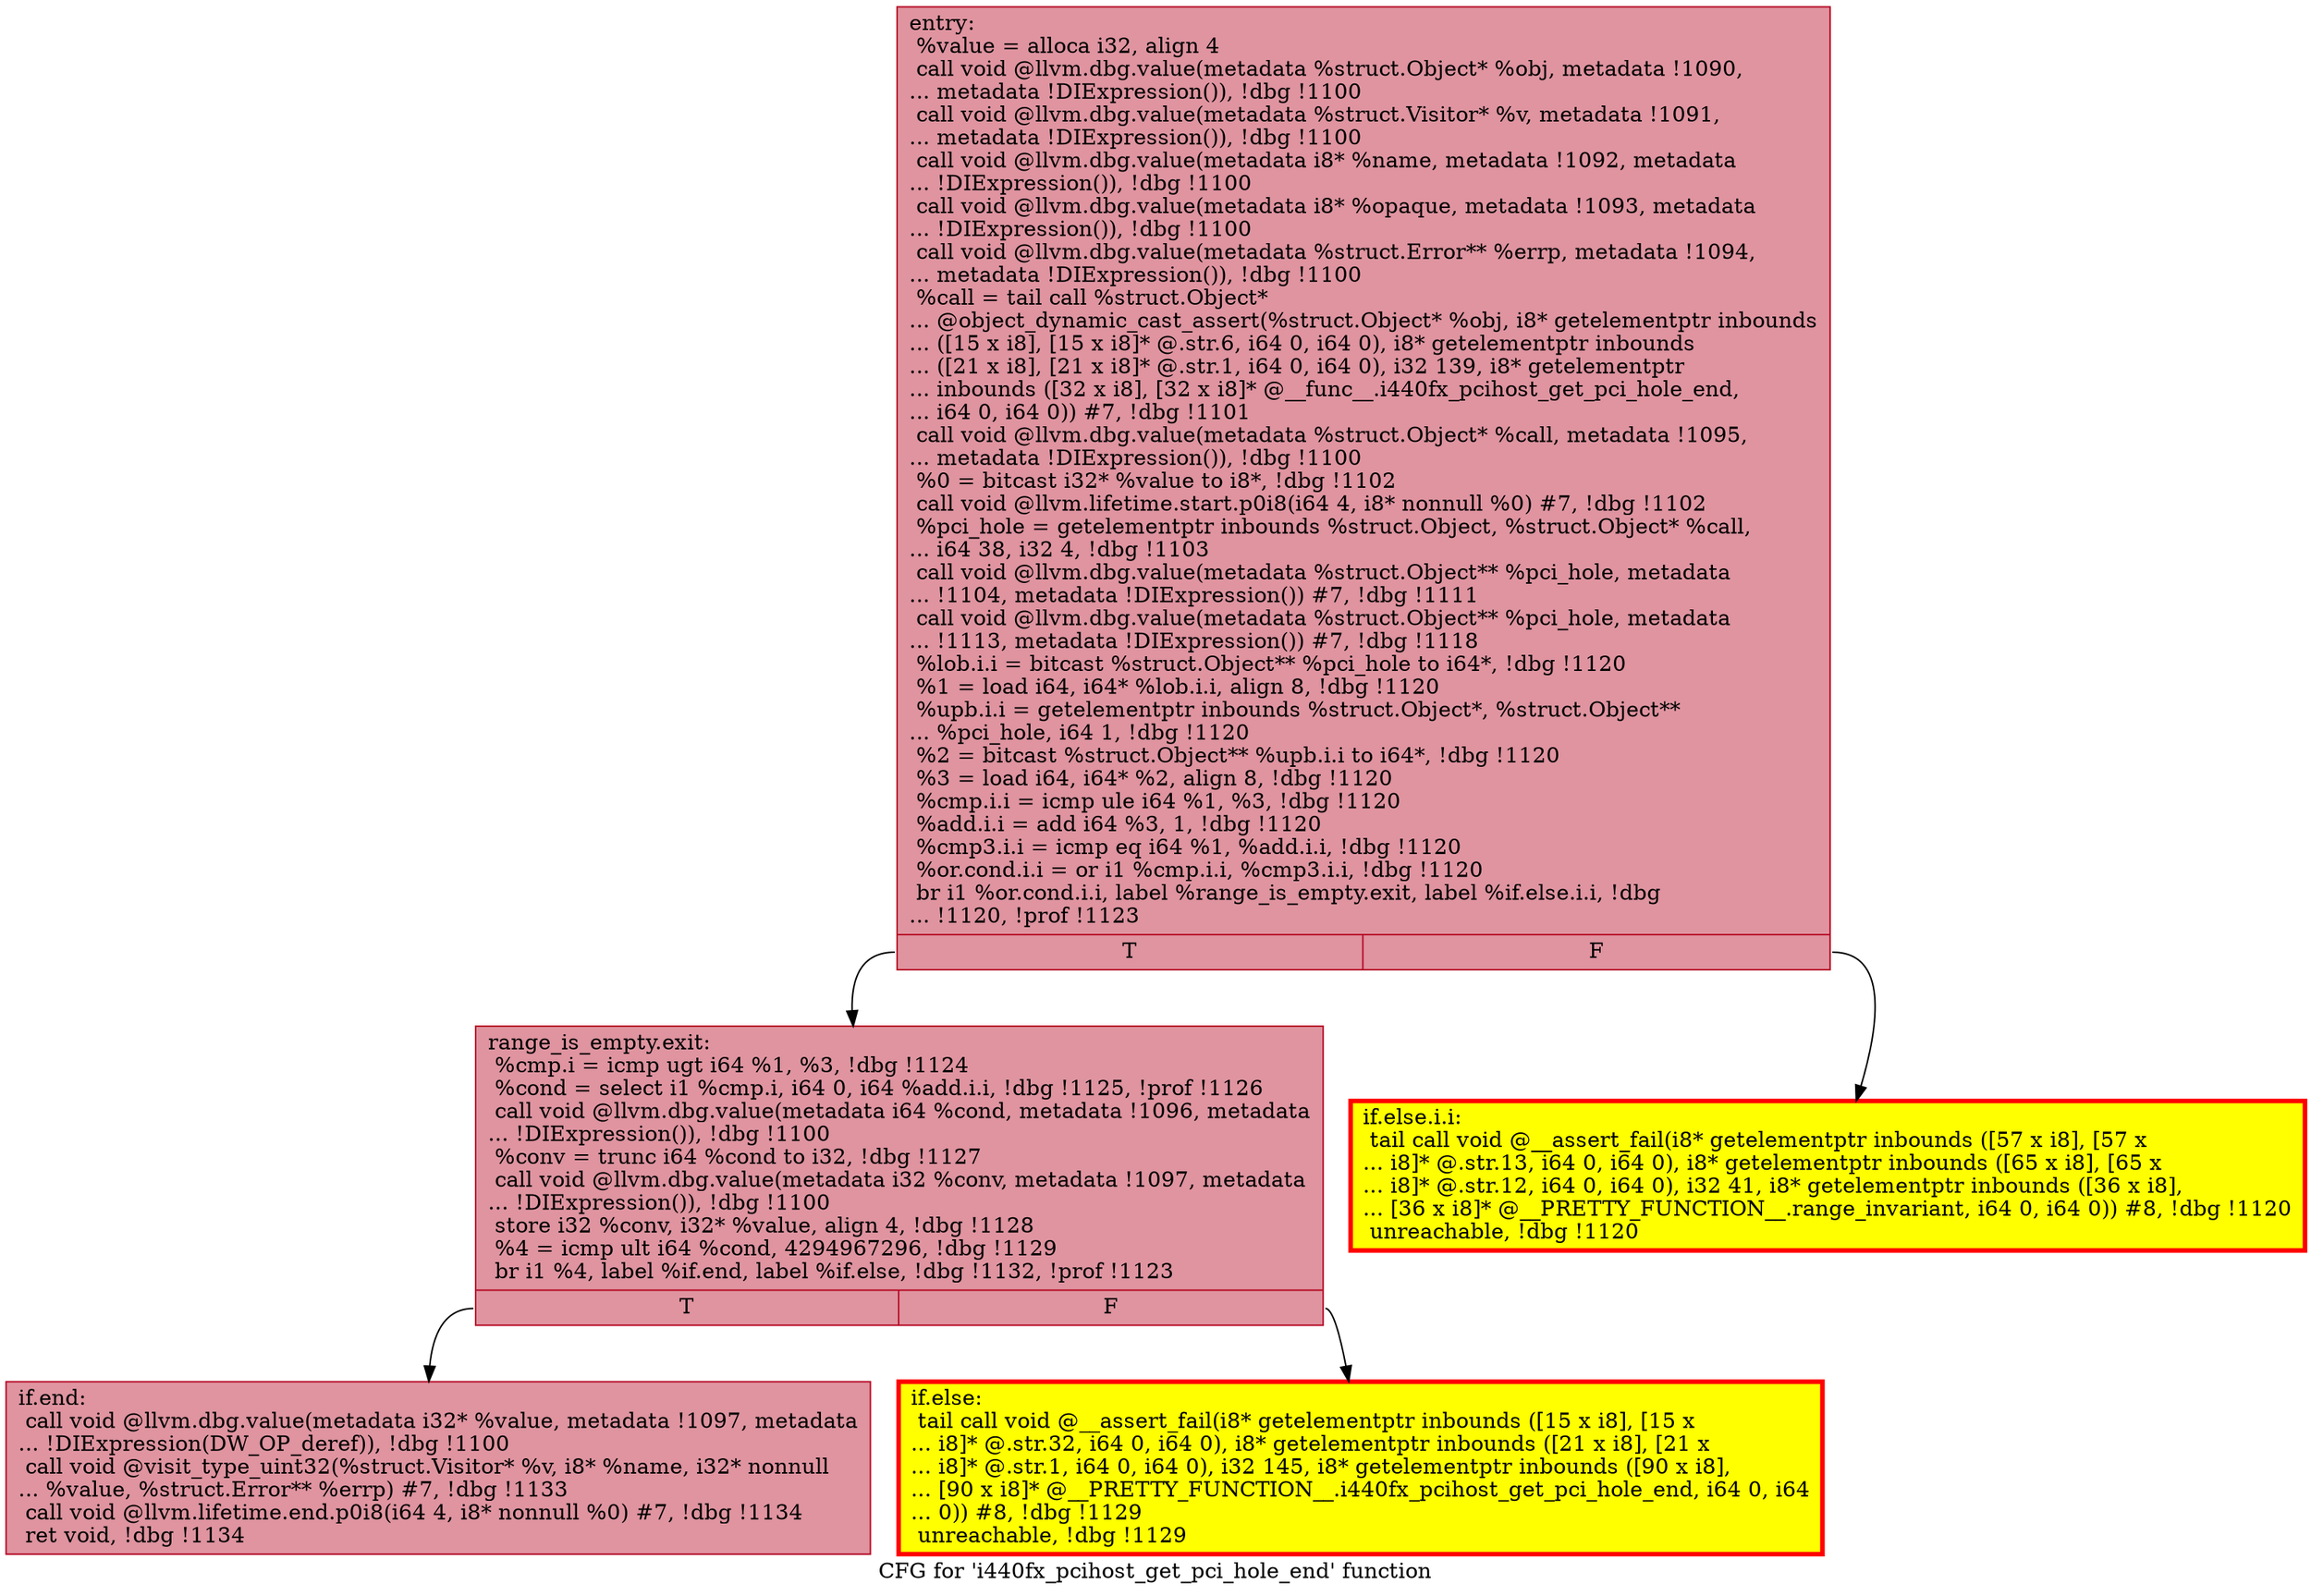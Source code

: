 digraph "CFG for 'i440fx_pcihost_get_pci_hole_end' function" {
	label="CFG for 'i440fx_pcihost_get_pci_hole_end' function";

	Node0x557ae669c190 [shape=record,color="#b70d28ff", style=filled, fillcolor="#b70d2870",label="{entry:\l  %value = alloca i32, align 4\l  call void @llvm.dbg.value(metadata %struct.Object* %obj, metadata !1090,\l... metadata !DIExpression()), !dbg !1100\l  call void @llvm.dbg.value(metadata %struct.Visitor* %v, metadata !1091,\l... metadata !DIExpression()), !dbg !1100\l  call void @llvm.dbg.value(metadata i8* %name, metadata !1092, metadata\l... !DIExpression()), !dbg !1100\l  call void @llvm.dbg.value(metadata i8* %opaque, metadata !1093, metadata\l... !DIExpression()), !dbg !1100\l  call void @llvm.dbg.value(metadata %struct.Error** %errp, metadata !1094,\l... metadata !DIExpression()), !dbg !1100\l  %call = tail call %struct.Object*\l... @object_dynamic_cast_assert(%struct.Object* %obj, i8* getelementptr inbounds\l... ([15 x i8], [15 x i8]* @.str.6, i64 0, i64 0), i8* getelementptr inbounds\l... ([21 x i8], [21 x i8]* @.str.1, i64 0, i64 0), i32 139, i8* getelementptr\l... inbounds ([32 x i8], [32 x i8]* @__func__.i440fx_pcihost_get_pci_hole_end,\l... i64 0, i64 0)) #7, !dbg !1101\l  call void @llvm.dbg.value(metadata %struct.Object* %call, metadata !1095,\l... metadata !DIExpression()), !dbg !1100\l  %0 = bitcast i32* %value to i8*, !dbg !1102\l  call void @llvm.lifetime.start.p0i8(i64 4, i8* nonnull %0) #7, !dbg !1102\l  %pci_hole = getelementptr inbounds %struct.Object, %struct.Object* %call,\l... i64 38, i32 4, !dbg !1103\l  call void @llvm.dbg.value(metadata %struct.Object** %pci_hole, metadata\l... !1104, metadata !DIExpression()) #7, !dbg !1111\l  call void @llvm.dbg.value(metadata %struct.Object** %pci_hole, metadata\l... !1113, metadata !DIExpression()) #7, !dbg !1118\l  %lob.i.i = bitcast %struct.Object** %pci_hole to i64*, !dbg !1120\l  %1 = load i64, i64* %lob.i.i, align 8, !dbg !1120\l  %upb.i.i = getelementptr inbounds %struct.Object*, %struct.Object**\l... %pci_hole, i64 1, !dbg !1120\l  %2 = bitcast %struct.Object** %upb.i.i to i64*, !dbg !1120\l  %3 = load i64, i64* %2, align 8, !dbg !1120\l  %cmp.i.i = icmp ule i64 %1, %3, !dbg !1120\l  %add.i.i = add i64 %3, 1, !dbg !1120\l  %cmp3.i.i = icmp eq i64 %1, %add.i.i, !dbg !1120\l  %or.cond.i.i = or i1 %cmp.i.i, %cmp3.i.i, !dbg !1120\l  br i1 %or.cond.i.i, label %range_is_empty.exit, label %if.else.i.i, !dbg\l... !1120, !prof !1123\l|{<s0>T|<s1>F}}"];
	Node0x557ae669c190:s0 -> Node0x557ae665dd20;
	Node0x557ae669c190:s1 -> Node0x557ae66b9560;
	Node0x557ae66b9560 [shape=record,penwidth=3.0, style="filled", color="red", fillcolor="yellow",label="{if.else.i.i:                                      \l  tail call void @__assert_fail(i8* getelementptr inbounds ([57 x i8], [57 x\l... i8]* @.str.13, i64 0, i64 0), i8* getelementptr inbounds ([65 x i8], [65 x\l... i8]* @.str.12, i64 0, i64 0), i32 41, i8* getelementptr inbounds ([36 x i8],\l... [36 x i8]* @__PRETTY_FUNCTION__.range_invariant, i64 0, i64 0)) #8, !dbg !1120\l  unreachable, !dbg !1120\l}"];
	Node0x557ae665dd20 [shape=record,color="#b70d28ff", style=filled, fillcolor="#b70d2870",label="{range_is_empty.exit:                              \l  %cmp.i = icmp ugt i64 %1, %3, !dbg !1124\l  %cond = select i1 %cmp.i, i64 0, i64 %add.i.i, !dbg !1125, !prof !1126\l  call void @llvm.dbg.value(metadata i64 %cond, metadata !1096, metadata\l... !DIExpression()), !dbg !1100\l  %conv = trunc i64 %cond to i32, !dbg !1127\l  call void @llvm.dbg.value(metadata i32 %conv, metadata !1097, metadata\l... !DIExpression()), !dbg !1100\l  store i32 %conv, i32* %value, align 4, !dbg !1128\l  %4 = icmp ult i64 %cond, 4294967296, !dbg !1129\l  br i1 %4, label %if.end, label %if.else, !dbg !1132, !prof !1123\l|{<s0>T|<s1>F}}"];
	Node0x557ae665dd20:s0 -> Node0x557ae66e2bc0;
	Node0x557ae665dd20:s1 -> Node0x557ae66e2c30;
	Node0x557ae66e2c30 [shape=record,penwidth=3.0, style="filled", color="red", fillcolor="yellow",label="{if.else:                                          \l  tail call void @__assert_fail(i8* getelementptr inbounds ([15 x i8], [15 x\l... i8]* @.str.32, i64 0, i64 0), i8* getelementptr inbounds ([21 x i8], [21 x\l... i8]* @.str.1, i64 0, i64 0), i32 145, i8* getelementptr inbounds ([90 x i8],\l... [90 x i8]* @__PRETTY_FUNCTION__.i440fx_pcihost_get_pci_hole_end, i64 0, i64\l... 0)) #8, !dbg !1129\l  unreachable, !dbg !1129\l}"];
	Node0x557ae66e2bc0 [shape=record,color="#b70d28ff", style=filled, fillcolor="#b70d2870",label="{if.end:                                           \l  call void @llvm.dbg.value(metadata i32* %value, metadata !1097, metadata\l... !DIExpression(DW_OP_deref)), !dbg !1100\l  call void @visit_type_uint32(%struct.Visitor* %v, i8* %name, i32* nonnull\l... %value, %struct.Error** %errp) #7, !dbg !1133\l  call void @llvm.lifetime.end.p0i8(i64 4, i8* nonnull %0) #7, !dbg !1134\l  ret void, !dbg !1134\l}"];
}
